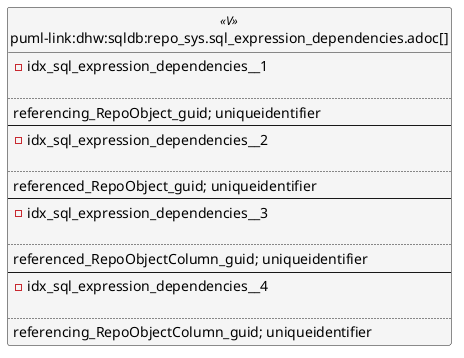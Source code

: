 @startuml
left to right direction
'top to bottom direction
hide circle
'avoide "." issues:
set namespaceSeparator none


skinparam class {
  BackgroundColor White
  BackgroundColor<<FN>> Yellow
  BackgroundColor<<FS>> Yellow
  BackgroundColor<<FT>> LightGray
  BackgroundColor<<IF>> Yellow
  BackgroundColor<<IS>> Yellow
  BackgroundColor<<P>> Aqua
  BackgroundColor<<PC>> Aqua
  BackgroundColor<<SN>> Yellow
  BackgroundColor<<SO>> SlateBlue
  BackgroundColor<<TF>> LightGray
  BackgroundColor<<TR>> Tomato
  BackgroundColor<<U>> White
  BackgroundColor<<V>> WhiteSmoke
  BackgroundColor<<X>> Aqua
  BackgroundColor<<external>> AliceBlue
}


entity "puml-link:dhw:sqldb:repo_sys.sql_expression_dependencies.adoc[]" as repo_sys.sql_expression_dependencies << V >> {
- idx_sql_expression_dependencies__1

..
referencing_RepoObject_guid; uniqueidentifier
--
- idx_sql_expression_dependencies__2

..
referenced_RepoObject_guid; uniqueidentifier
--
- idx_sql_expression_dependencies__3

..
referenced_RepoObjectColumn_guid; uniqueidentifier
--
- idx_sql_expression_dependencies__4

..
referencing_RepoObjectColumn_guid; uniqueidentifier
}


@enduml

